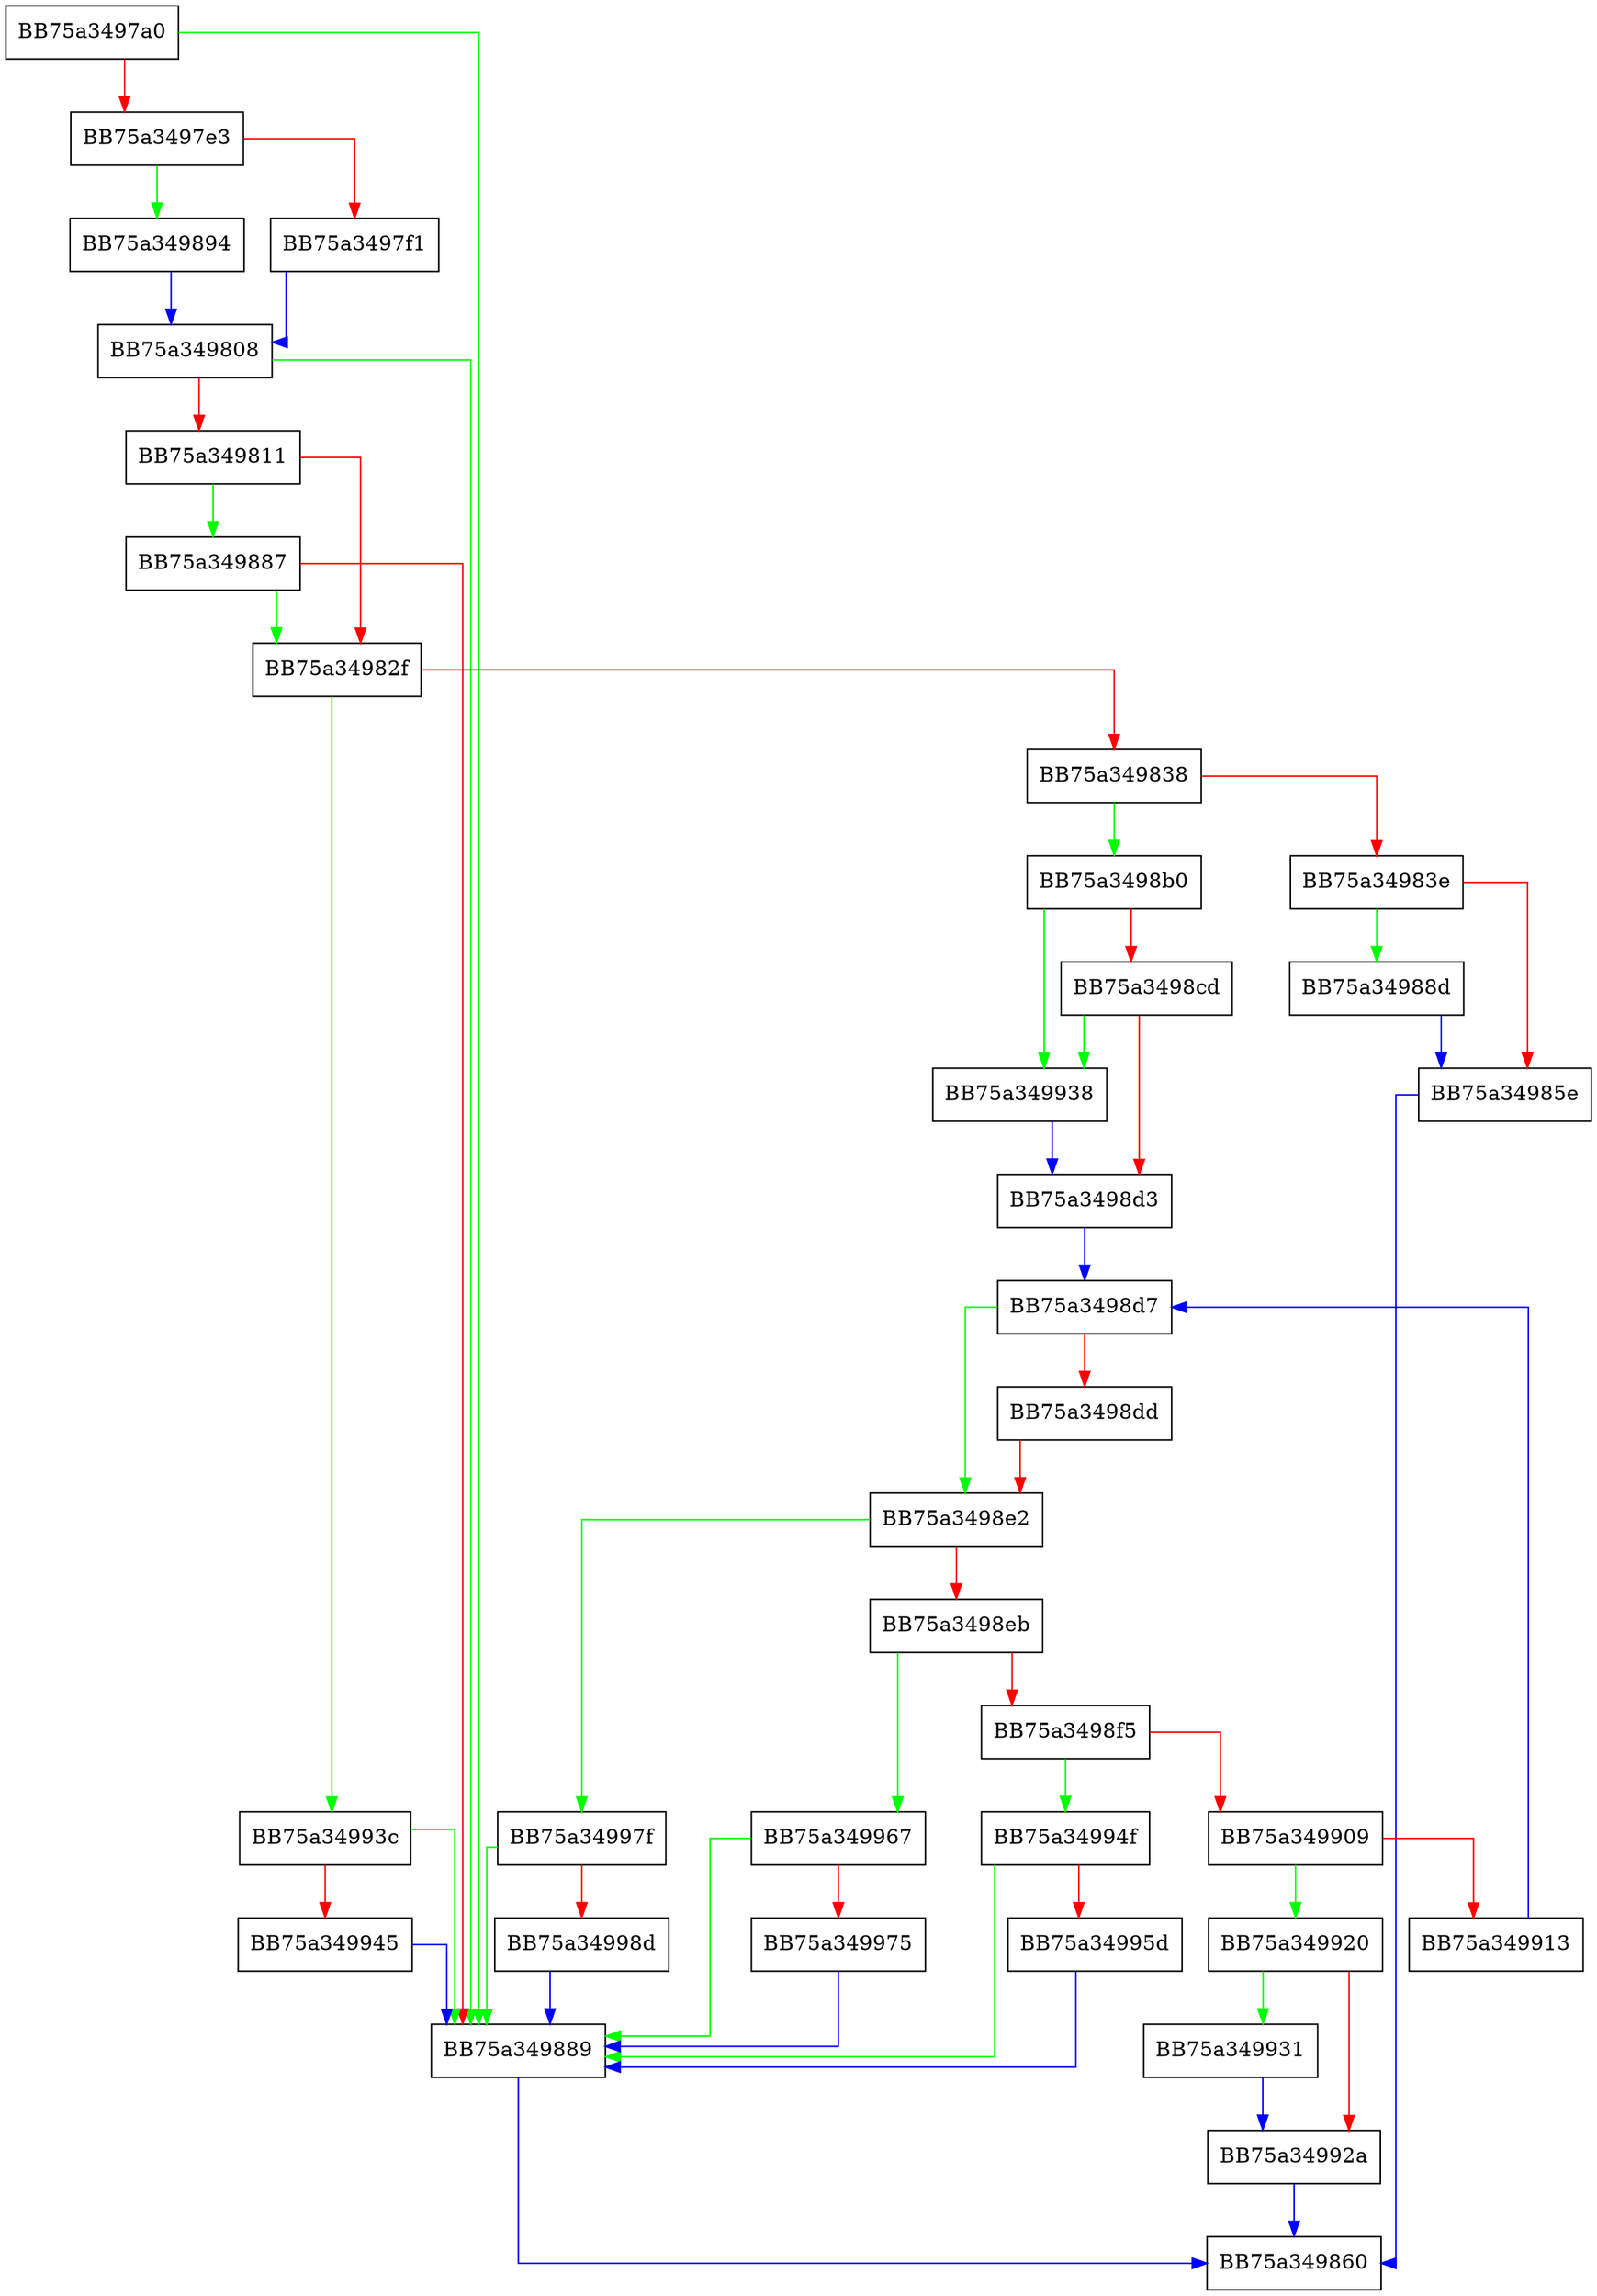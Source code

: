 digraph IsActionable {
  node [shape="box"];
  graph [splines=ortho];
  BB75a3497a0 -> BB75a349889 [color="green"];
  BB75a3497a0 -> BB75a3497e3 [color="red"];
  BB75a3497e3 -> BB75a349894 [color="green"];
  BB75a3497e3 -> BB75a3497f1 [color="red"];
  BB75a3497f1 -> BB75a349808 [color="blue"];
  BB75a349808 -> BB75a349889 [color="green"];
  BB75a349808 -> BB75a349811 [color="red"];
  BB75a349811 -> BB75a349887 [color="green"];
  BB75a349811 -> BB75a34982f [color="red"];
  BB75a34982f -> BB75a34993c [color="green"];
  BB75a34982f -> BB75a349838 [color="red"];
  BB75a349838 -> BB75a3498b0 [color="green"];
  BB75a349838 -> BB75a34983e [color="red"];
  BB75a34983e -> BB75a34988d [color="green"];
  BB75a34983e -> BB75a34985e [color="red"];
  BB75a34985e -> BB75a349860 [color="blue"];
  BB75a349887 -> BB75a34982f [color="green"];
  BB75a349887 -> BB75a349889 [color="red"];
  BB75a349889 -> BB75a349860 [color="blue"];
  BB75a34988d -> BB75a34985e [color="blue"];
  BB75a349894 -> BB75a349808 [color="blue"];
  BB75a3498b0 -> BB75a349938 [color="green"];
  BB75a3498b0 -> BB75a3498cd [color="red"];
  BB75a3498cd -> BB75a349938 [color="green"];
  BB75a3498cd -> BB75a3498d3 [color="red"];
  BB75a3498d3 -> BB75a3498d7 [color="blue"];
  BB75a3498d7 -> BB75a3498e2 [color="green"];
  BB75a3498d7 -> BB75a3498dd [color="red"];
  BB75a3498dd -> BB75a3498e2 [color="red"];
  BB75a3498e2 -> BB75a34997f [color="green"];
  BB75a3498e2 -> BB75a3498eb [color="red"];
  BB75a3498eb -> BB75a349967 [color="green"];
  BB75a3498eb -> BB75a3498f5 [color="red"];
  BB75a3498f5 -> BB75a34994f [color="green"];
  BB75a3498f5 -> BB75a349909 [color="red"];
  BB75a349909 -> BB75a349920 [color="green"];
  BB75a349909 -> BB75a349913 [color="red"];
  BB75a349913 -> BB75a3498d7 [color="blue"];
  BB75a349920 -> BB75a349931 [color="green"];
  BB75a349920 -> BB75a34992a [color="red"];
  BB75a34992a -> BB75a349860 [color="blue"];
  BB75a349931 -> BB75a34992a [color="blue"];
  BB75a349938 -> BB75a3498d3 [color="blue"];
  BB75a34993c -> BB75a349889 [color="green"];
  BB75a34993c -> BB75a349945 [color="red"];
  BB75a349945 -> BB75a349889 [color="blue"];
  BB75a34994f -> BB75a349889 [color="green"];
  BB75a34994f -> BB75a34995d [color="red"];
  BB75a34995d -> BB75a349889 [color="blue"];
  BB75a349967 -> BB75a349889 [color="green"];
  BB75a349967 -> BB75a349975 [color="red"];
  BB75a349975 -> BB75a349889 [color="blue"];
  BB75a34997f -> BB75a349889 [color="green"];
  BB75a34997f -> BB75a34998d [color="red"];
  BB75a34998d -> BB75a349889 [color="blue"];
}